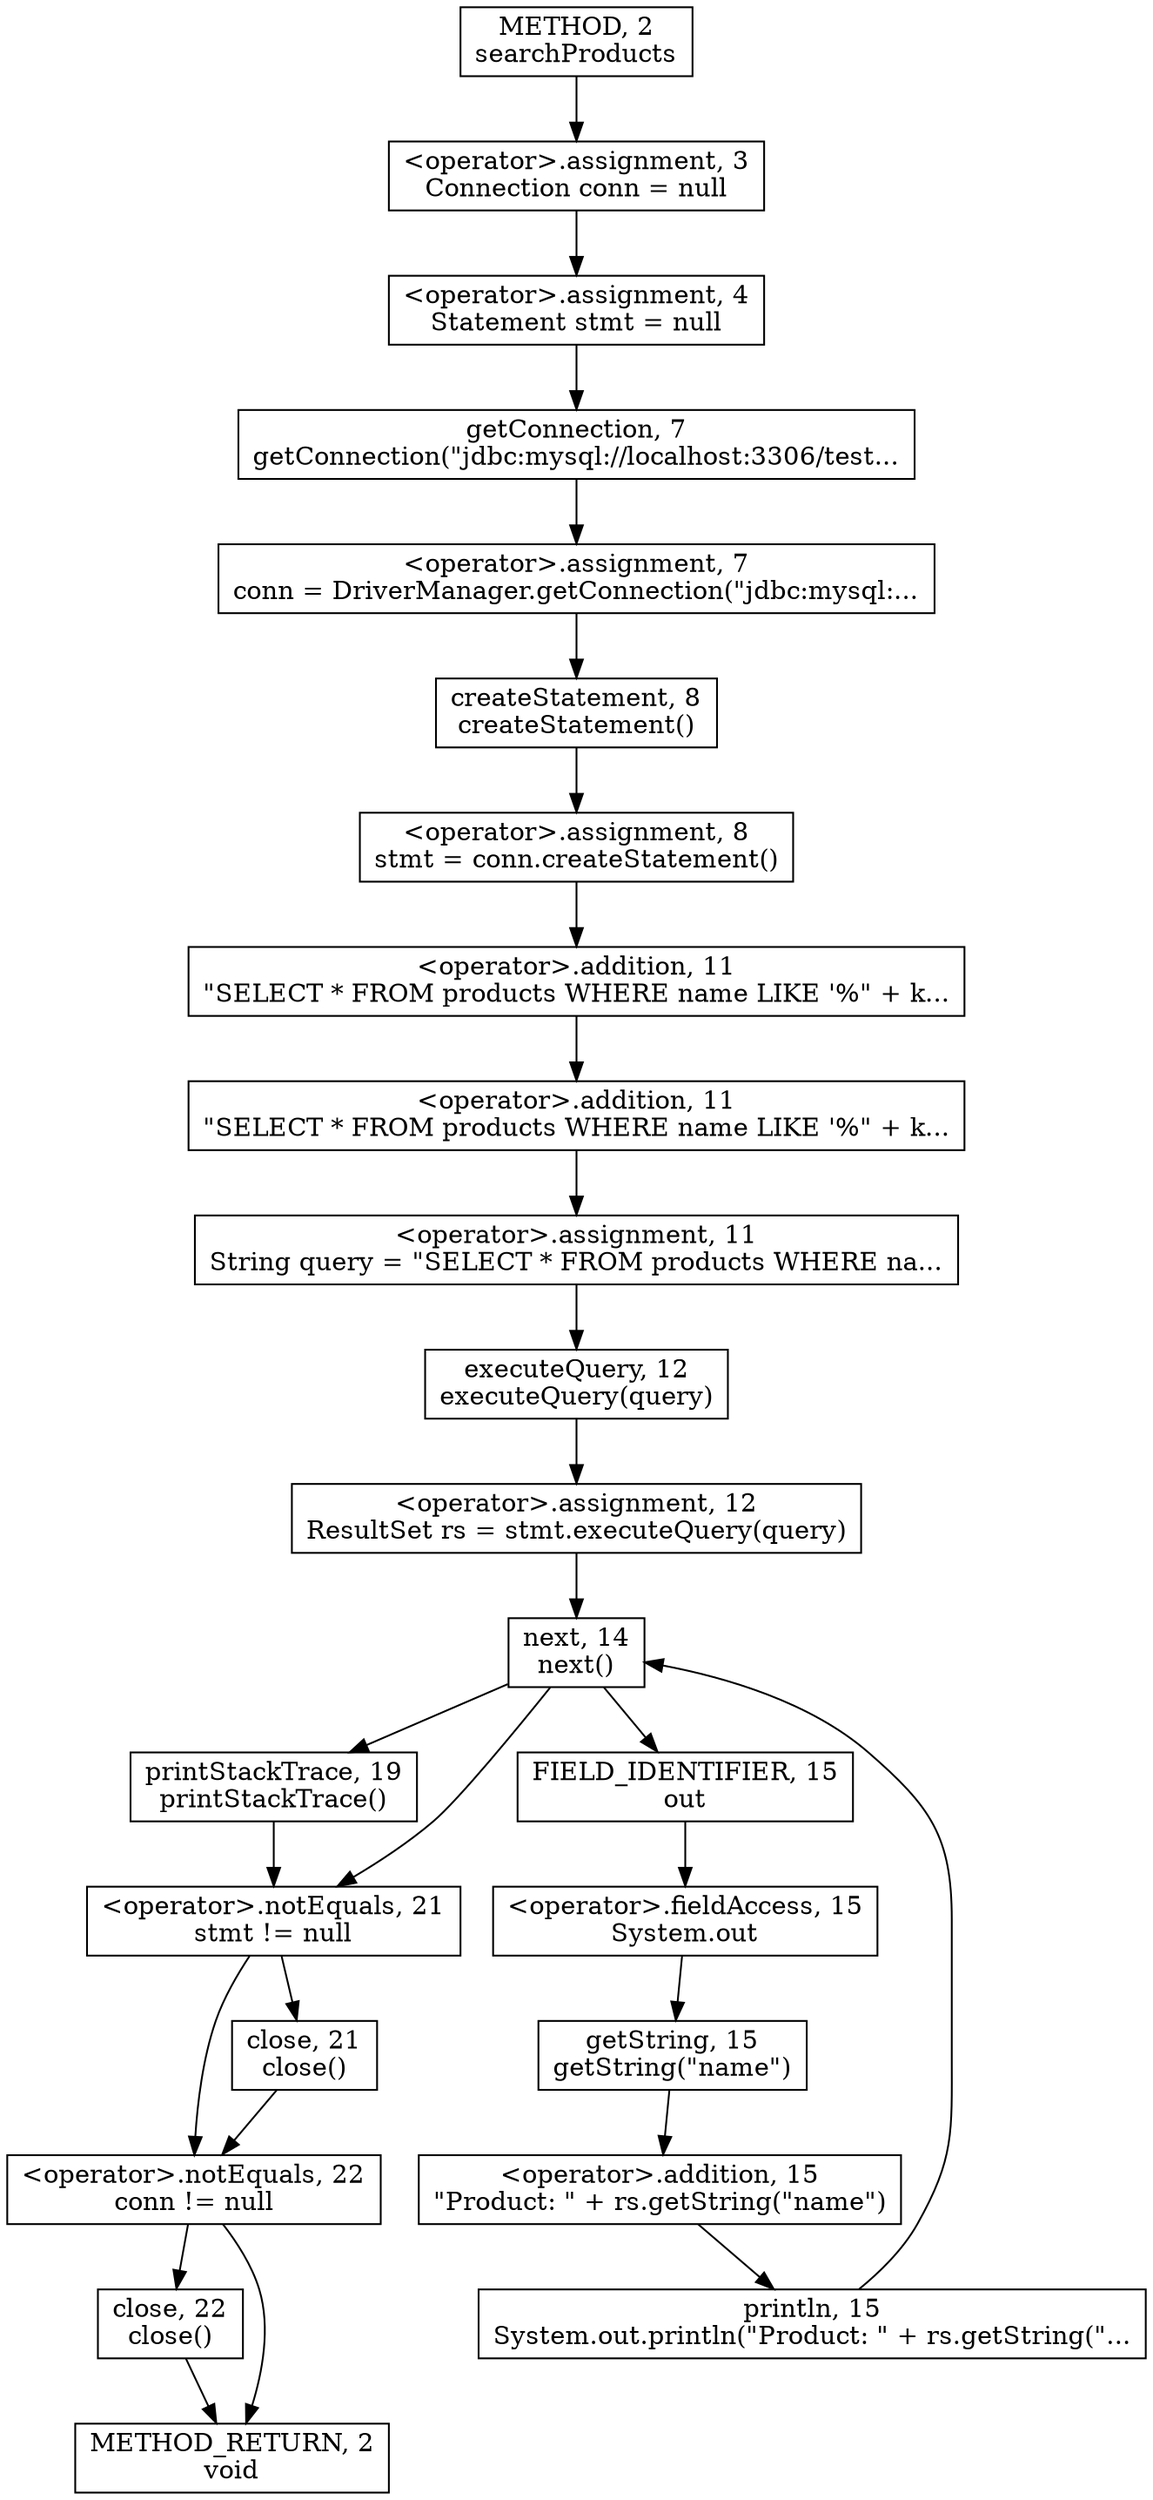 digraph "searchProducts" {  
node [shape="rect"];  
"30064771072" [label = <&lt;operator&gt;.assignment, 3<BR/>Connection conn = null> ]
"30064771073" [label = <&lt;operator&gt;.assignment, 4<BR/>Statement stmt = null> ]
"30064771074" [label = <&lt;operator&gt;.assignment, 7<BR/>conn = DriverManager.getConnection(&quot;jdbc:mysql:...> ]
"30064771076" [label = <&lt;operator&gt;.assignment, 8<BR/>stmt = conn.createStatement()> ]
"30064771078" [label = <&lt;operator&gt;.assignment, 11<BR/>String query = &quot;SELECT * FROM products WHERE na...> ]
"30064771081" [label = <&lt;operator&gt;.assignment, 12<BR/>ResultSet rs = stmt.executeQuery(query)> ]
"30064771075" [label = <getConnection, 7<BR/>getConnection(&quot;jdbc:mysql://localhost:3306/test...> ]
"30064771077" [label = <createStatement, 8<BR/>createStatement()> ]
"30064771079" [label = <&lt;operator&gt;.addition, 11<BR/>&quot;SELECT * FROM products WHERE name LIKE '%&quot; + k...> ]
"30064771082" [label = <executeQuery, 12<BR/>executeQuery(query)> ]
"30064771083" [label = <next, 14<BR/>next()> ]
"30064771088" [label = <printStackTrace, 19<BR/>printStackTrace()> ]
"30064771080" [label = <&lt;operator&gt;.addition, 11<BR/>&quot;SELECT * FROM products WHERE name LIKE '%&quot; + k...> ]
"30064771084" [label = <println, 15<BR/>System.out.println(&quot;Product: &quot; + rs.getString(&quot;...> ]
"30064771085" [label = <&lt;operator&gt;.fieldAccess, 15<BR/>System.out> ]
"30064771086" [label = <&lt;operator&gt;.addition, 15<BR/>&quot;Product: &quot; + rs.getString(&quot;name&quot;)> ]
"55834574848" [label = <FIELD_IDENTIFIER, 15<BR/>out> ]
"30064771087" [label = <getString, 15<BR/>getString(&quot;name&quot;)> ]
"30064771089" [label = <&lt;operator&gt;.notEquals, 21<BR/>stmt != null> ]
"30064771091" [label = <&lt;operator&gt;.notEquals, 22<BR/>conn != null> ]
"30064771090" [label = <close, 21<BR/>close()> ]
"30064771092" [label = <close, 22<BR/>close()> ]
"111669149696" [label = <METHOD, 2<BR/>searchProducts> ]
"128849018880" [label = <METHOD_RETURN, 2<BR/>void> ]
  "30064771072" -> "30064771073" 
  "30064771073" -> "30064771075" 
  "30064771074" -> "30064771077" 
  "30064771076" -> "30064771080" 
  "30064771078" -> "30064771082" 
  "30064771081" -> "30064771083" 
  "30064771075" -> "30064771074" 
  "30064771077" -> "30064771076" 
  "30064771079" -> "30064771078" 
  "30064771082" -> "30064771081" 
  "30064771083" -> "30064771088" 
  "30064771083" -> "30064771089" 
  "30064771083" -> "55834574848" 
  "30064771088" -> "30064771089" 
  "30064771080" -> "30064771079" 
  "30064771084" -> "30064771083" 
  "30064771085" -> "30064771087" 
  "30064771086" -> "30064771084" 
  "55834574848" -> "30064771085" 
  "30064771087" -> "30064771086" 
  "30064771089" -> "30064771090" 
  "30064771089" -> "30064771091" 
  "30064771091" -> "128849018880" 
  "30064771091" -> "30064771092" 
  "30064771090" -> "30064771091" 
  "30064771092" -> "128849018880" 
  "111669149696" -> "30064771072" 
}
